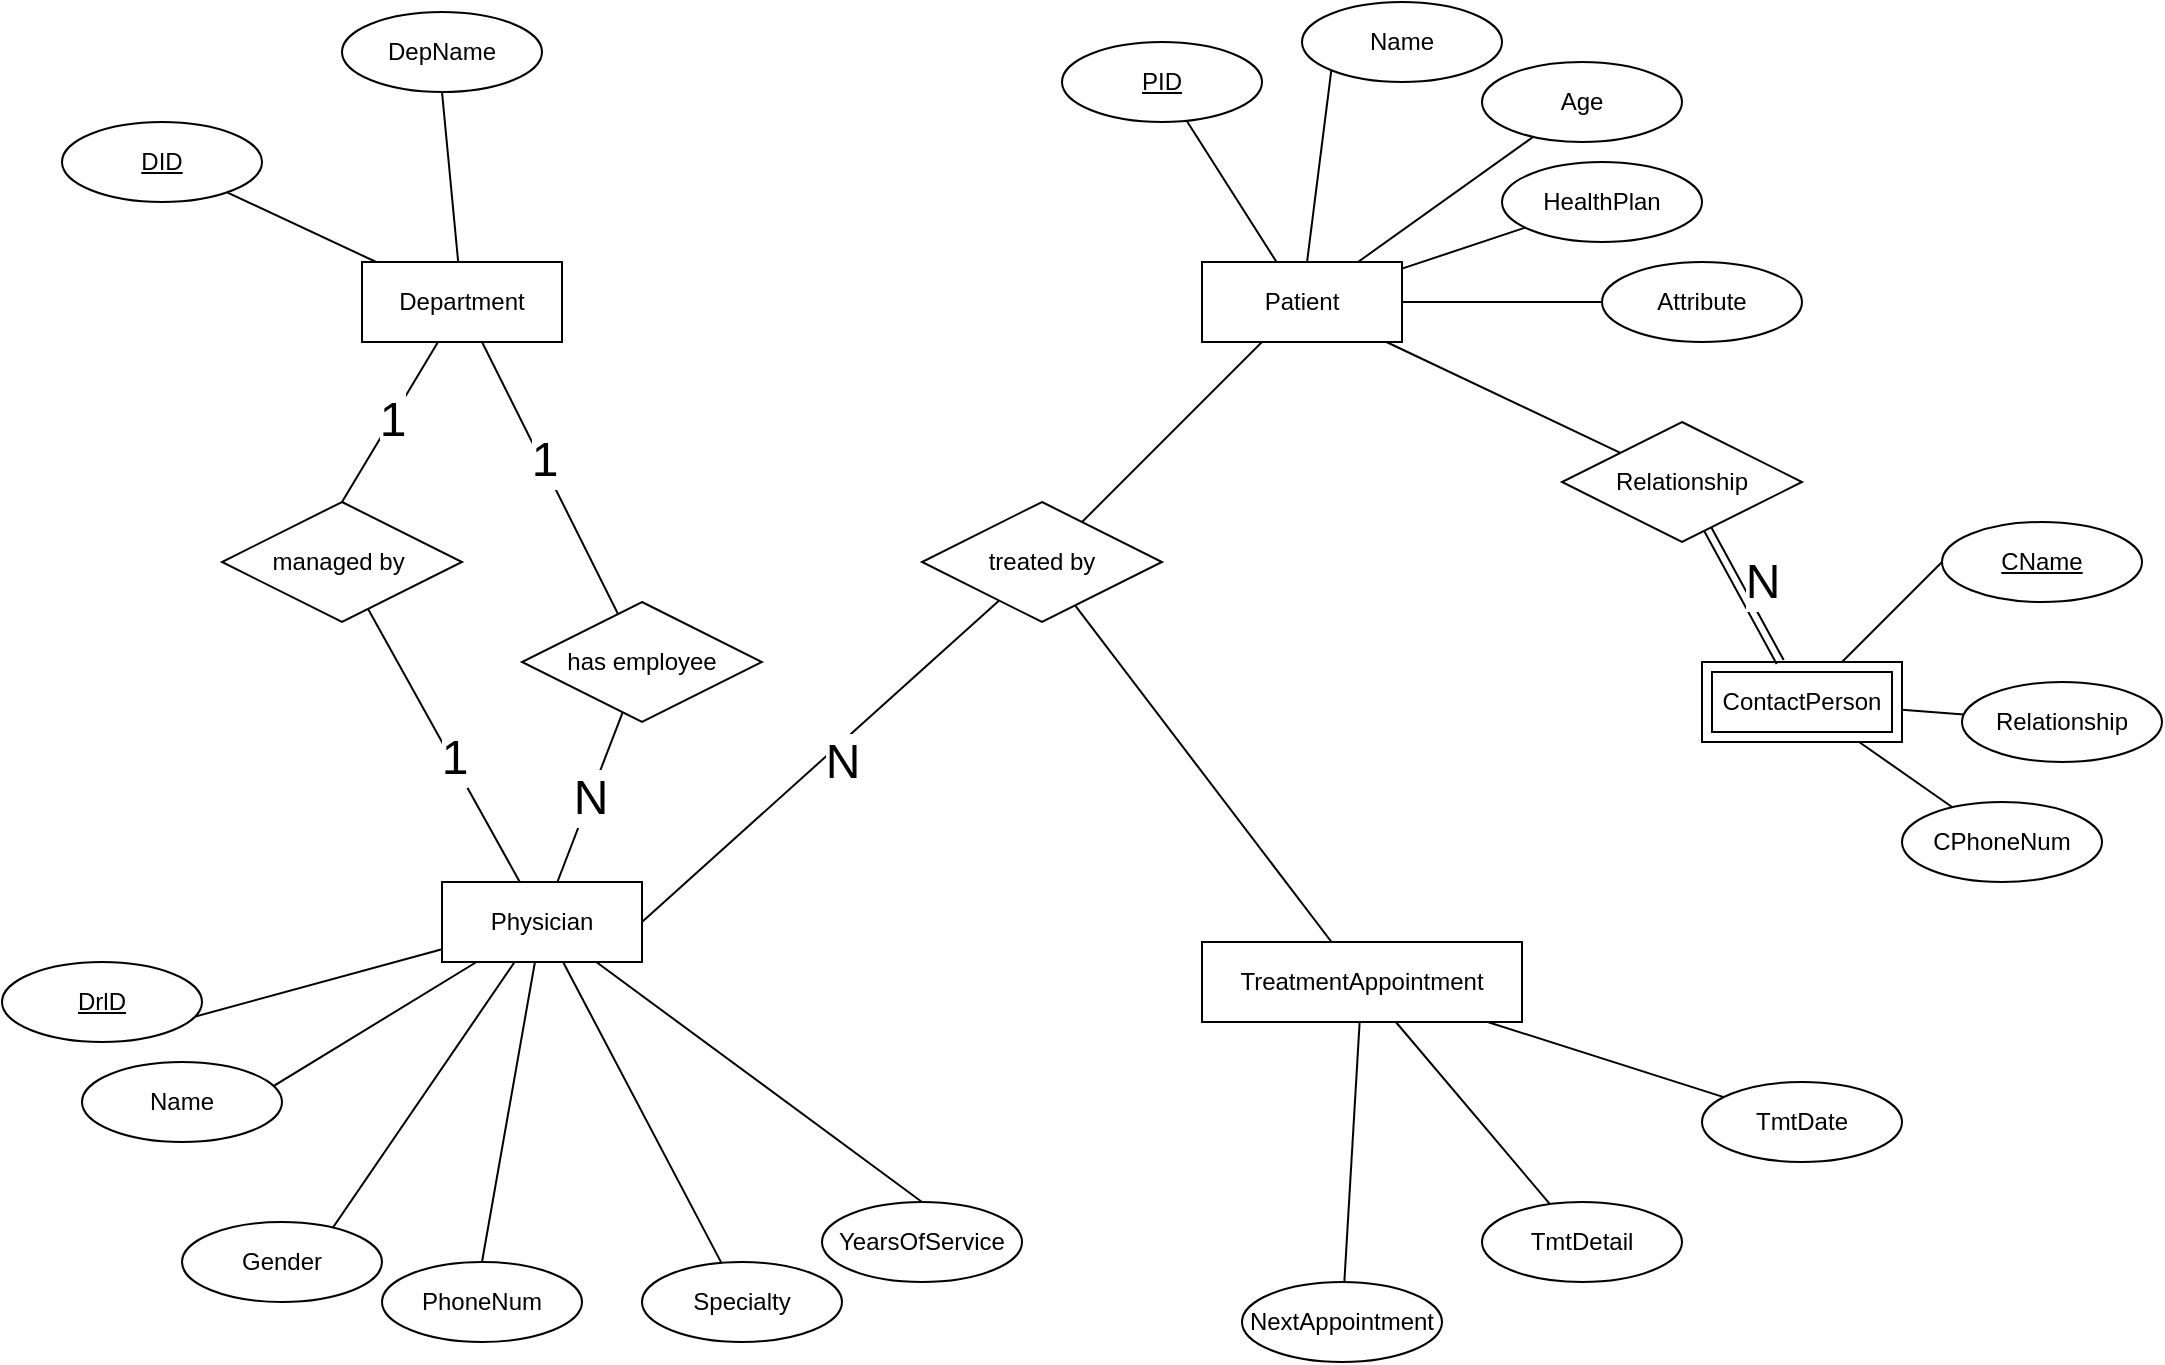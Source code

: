 <mxfile version="26.0.14">
  <diagram name="Page-1" id="JVXTvn9zTPaTGyFRO_n1">
    <mxGraphModel dx="1414" dy="758" grid="1" gridSize="10" guides="1" tooltips="1" connect="1" arrows="1" fold="1" page="1" pageScale="1" pageWidth="1600" pageHeight="900" math="0" shadow="0">
      <root>
        <mxCell id="0" />
        <mxCell id="1" parent="0" />
        <mxCell id="Zd7Eg9PDy9-OItPxuNQ6-11" style="rounded=0;orthogonalLoop=1;jettySize=auto;html=1;strokeColor=default;endArrow=none;startFill=0;" parent="1" source="Zd7Eg9PDy9-OItPxuNQ6-9" target="Zd7Eg9PDy9-OItPxuNQ6-10" edge="1">
          <mxGeometry relative="1" as="geometry" />
        </mxCell>
        <mxCell id="Zd7Eg9PDy9-OItPxuNQ6-13" style="rounded=0;orthogonalLoop=1;jettySize=auto;html=1;entryX=0.5;entryY=1;entryDx=0;entryDy=0;endArrow=none;startFill=0;" parent="1" source="Zd7Eg9PDy9-OItPxuNQ6-9" target="Zd7Eg9PDy9-OItPxuNQ6-12" edge="1">
          <mxGeometry relative="1" as="geometry" />
        </mxCell>
        <mxCell id="Zd7Eg9PDy9-OItPxuNQ6-65" style="rounded=0;orthogonalLoop=1;jettySize=auto;html=1;endArrow=none;startFill=0;entryX=0.5;entryY=0;entryDx=0;entryDy=0;" parent="1" source="Zd7Eg9PDy9-OItPxuNQ6-9" target="Zd7Eg9PDy9-OItPxuNQ6-64" edge="1">
          <mxGeometry relative="1" as="geometry">
            <mxPoint x="390" y="390" as="targetPoint" />
          </mxGeometry>
        </mxCell>
        <mxCell id="Zd7Eg9PDy9-OItPxuNQ6-98" value="1" style="edgeLabel;html=1;align=center;verticalAlign=middle;resizable=0;points=[];fontSize=24;" parent="Zd7Eg9PDy9-OItPxuNQ6-65" vertex="1" connectable="0">
          <mxGeometry x="-0.032" relative="1" as="geometry">
            <mxPoint as="offset" />
          </mxGeometry>
        </mxCell>
        <mxCell id="Zd7Eg9PDy9-OItPxuNQ6-69" style="rounded=0;orthogonalLoop=1;jettySize=auto;html=1;endArrow=none;startFill=0;" parent="1" source="Zd7Eg9PDy9-OItPxuNQ6-9" target="Zd7Eg9PDy9-OItPxuNQ6-68" edge="1">
          <mxGeometry relative="1" as="geometry" />
        </mxCell>
        <mxCell id="Zd7Eg9PDy9-OItPxuNQ6-100" value="1" style="edgeLabel;html=1;align=center;verticalAlign=middle;resizable=0;points=[];fontSize=24;" parent="Zd7Eg9PDy9-OItPxuNQ6-69" vertex="1" connectable="0">
          <mxGeometry x="-0.131" y="1" relative="1" as="geometry">
            <mxPoint as="offset" />
          </mxGeometry>
        </mxCell>
        <mxCell id="Zd7Eg9PDy9-OItPxuNQ6-9" value="Department" style="whiteSpace=wrap;html=1;align=center;" parent="1" vertex="1">
          <mxGeometry x="400" y="220" width="100" height="40" as="geometry" />
        </mxCell>
        <mxCell id="Zd7Eg9PDy9-OItPxuNQ6-10" value="&lt;u&gt;DID&lt;/u&gt;" style="ellipse;whiteSpace=wrap;html=1;align=center;" parent="1" vertex="1">
          <mxGeometry x="250" y="150" width="100" height="40" as="geometry" />
        </mxCell>
        <mxCell id="Zd7Eg9PDy9-OItPxuNQ6-12" value="DepName" style="ellipse;whiteSpace=wrap;html=1;align=center;" parent="1" vertex="1">
          <mxGeometry x="390" y="95" width="100" height="40" as="geometry" />
        </mxCell>
        <mxCell id="Zd7Eg9PDy9-OItPxuNQ6-30" style="rounded=0;orthogonalLoop=1;jettySize=auto;html=1;endArrow=none;startFill=0;" parent="1" source="Zd7Eg9PDy9-OItPxuNQ6-18" target="Zd7Eg9PDy9-OItPxuNQ6-19" edge="1">
          <mxGeometry relative="1" as="geometry" />
        </mxCell>
        <mxCell id="Zd7Eg9PDy9-OItPxuNQ6-31" style="rounded=0;orthogonalLoop=1;jettySize=auto;html=1;entryX=0;entryY=1;entryDx=0;entryDy=0;endArrow=none;startFill=0;" parent="1" source="Zd7Eg9PDy9-OItPxuNQ6-18" target="Zd7Eg9PDy9-OItPxuNQ6-24" edge="1">
          <mxGeometry relative="1" as="geometry" />
        </mxCell>
        <mxCell id="Zd7Eg9PDy9-OItPxuNQ6-32" style="rounded=0;orthogonalLoop=1;jettySize=auto;html=1;endArrow=none;startFill=0;" parent="1" source="Zd7Eg9PDy9-OItPxuNQ6-18" target="Zd7Eg9PDy9-OItPxuNQ6-23" edge="1">
          <mxGeometry relative="1" as="geometry" />
        </mxCell>
        <mxCell id="Zd7Eg9PDy9-OItPxuNQ6-34" style="rounded=0;orthogonalLoop=1;jettySize=auto;html=1;endArrow=none;startFill=0;" parent="1" source="Zd7Eg9PDy9-OItPxuNQ6-18" target="Zd7Eg9PDy9-OItPxuNQ6-33" edge="1">
          <mxGeometry relative="1" as="geometry" />
        </mxCell>
        <mxCell id="Zd7Eg9PDy9-OItPxuNQ6-42" style="rounded=0;orthogonalLoop=1;jettySize=auto;html=1;endArrow=none;startFill=0;" parent="1" source="Zd7Eg9PDy9-OItPxuNQ6-18" target="Zd7Eg9PDy9-OItPxuNQ6-37" edge="1">
          <mxGeometry relative="1" as="geometry" />
        </mxCell>
        <mxCell id="Zd7Eg9PDy9-OItPxuNQ6-72" style="rounded=0;orthogonalLoop=1;jettySize=auto;html=1;endArrow=none;startFill=0;" parent="1" source="Zd7Eg9PDy9-OItPxuNQ6-18" target="Zd7Eg9PDy9-OItPxuNQ6-71" edge="1">
          <mxGeometry relative="1" as="geometry" />
        </mxCell>
        <mxCell id="Zd7Eg9PDy9-OItPxuNQ6-103" style="rounded=0;orthogonalLoop=1;jettySize=auto;html=1;endArrow=none;startFill=0;" parent="1" source="Zd7Eg9PDy9-OItPxuNQ6-18" target="Zd7Eg9PDy9-OItPxuNQ6-102" edge="1">
          <mxGeometry relative="1" as="geometry" />
        </mxCell>
        <mxCell id="Zd7Eg9PDy9-OItPxuNQ6-18" value="Patient" style="whiteSpace=wrap;html=1;align=center;" parent="1" vertex="1">
          <mxGeometry x="820" y="220" width="100" height="40" as="geometry" />
        </mxCell>
        <mxCell id="Zd7Eg9PDy9-OItPxuNQ6-19" value="&lt;u&gt;PID&lt;/u&gt;" style="ellipse;whiteSpace=wrap;html=1;align=center;" parent="1" vertex="1">
          <mxGeometry x="750" y="110" width="100" height="40" as="geometry" />
        </mxCell>
        <mxCell id="Zd7Eg9PDy9-OItPxuNQ6-23" value="Age" style="ellipse;whiteSpace=wrap;html=1;align=center;" parent="1" vertex="1">
          <mxGeometry x="960" y="120" width="100" height="40" as="geometry" />
        </mxCell>
        <mxCell id="Zd7Eg9PDy9-OItPxuNQ6-24" value="Name" style="ellipse;whiteSpace=wrap;html=1;align=center;" parent="1" vertex="1">
          <mxGeometry x="870" y="90" width="100" height="40" as="geometry" />
        </mxCell>
        <mxCell id="Zd7Eg9PDy9-OItPxuNQ6-33" value="HealthPlan" style="ellipse;whiteSpace=wrap;html=1;align=center;" parent="1" vertex="1">
          <mxGeometry x="970" y="170" width="100" height="40" as="geometry" />
        </mxCell>
        <mxCell id="Zd7Eg9PDy9-OItPxuNQ6-37" value="Attribute" style="ellipse;whiteSpace=wrap;html=1;align=center;" parent="1" vertex="1">
          <mxGeometry x="1020" y="220" width="100" height="40" as="geometry" />
        </mxCell>
        <mxCell id="Zd7Eg9PDy9-OItPxuNQ6-47" style="rounded=0;orthogonalLoop=1;jettySize=auto;html=1;entryX=0;entryY=0.5;entryDx=0;entryDy=0;endArrow=none;startFill=0;" parent="1" source="Zd7Eg9PDy9-OItPxuNQ6-43" target="Zd7Eg9PDy9-OItPxuNQ6-44" edge="1">
          <mxGeometry relative="1" as="geometry" />
        </mxCell>
        <mxCell id="Zd7Eg9PDy9-OItPxuNQ6-48" style="rounded=0;orthogonalLoop=1;jettySize=auto;html=1;endArrow=none;startFill=0;" parent="1" source="Zd7Eg9PDy9-OItPxuNQ6-43" target="Zd7Eg9PDy9-OItPxuNQ6-45" edge="1">
          <mxGeometry relative="1" as="geometry" />
        </mxCell>
        <mxCell id="Zd7Eg9PDy9-OItPxuNQ6-49" style="rounded=0;orthogonalLoop=1;jettySize=auto;html=1;endArrow=none;startFill=0;" parent="1" source="Zd7Eg9PDy9-OItPxuNQ6-43" target="Zd7Eg9PDy9-OItPxuNQ6-46" edge="1">
          <mxGeometry relative="1" as="geometry" />
        </mxCell>
        <mxCell id="Zd7Eg9PDy9-OItPxuNQ6-43" value="ContactPerson" style="shape=ext;margin=3;double=1;whiteSpace=wrap;html=1;align=center;" parent="1" vertex="1">
          <mxGeometry x="1070" y="420" width="100" height="40" as="geometry" />
        </mxCell>
        <mxCell id="Zd7Eg9PDy9-OItPxuNQ6-44" value="CName" style="ellipse;whiteSpace=wrap;html=1;align=center;fontStyle=4;" parent="1" vertex="1">
          <mxGeometry x="1190" y="350" width="100" height="40" as="geometry" />
        </mxCell>
        <mxCell id="Zd7Eg9PDy9-OItPxuNQ6-45" value="Relationship" style="ellipse;whiteSpace=wrap;html=1;align=center;" parent="1" vertex="1">
          <mxGeometry x="1200" y="430" width="100" height="40" as="geometry" />
        </mxCell>
        <mxCell id="Zd7Eg9PDy9-OItPxuNQ6-46" value="CPhoneNum" style="ellipse;whiteSpace=wrap;html=1;align=center;" parent="1" vertex="1">
          <mxGeometry x="1170" y="490" width="100" height="40" as="geometry" />
        </mxCell>
        <mxCell id="Zd7Eg9PDy9-OItPxuNQ6-57" style="rounded=0;orthogonalLoop=1;jettySize=auto;html=1;entryX=0.5;entryY=1;entryDx=0;entryDy=0;endArrow=none;startFill=0;" parent="1" source="Zd7Eg9PDy9-OItPxuNQ6-50" target="Zd7Eg9PDy9-OItPxuNQ6-51" edge="1">
          <mxGeometry relative="1" as="geometry" />
        </mxCell>
        <mxCell id="Zd7Eg9PDy9-OItPxuNQ6-58" style="rounded=0;orthogonalLoop=1;jettySize=auto;html=1;entryX=0.5;entryY=1;entryDx=0;entryDy=0;endArrow=none;startFill=0;" parent="1" source="Zd7Eg9PDy9-OItPxuNQ6-50" target="Zd7Eg9PDy9-OItPxuNQ6-52" edge="1">
          <mxGeometry relative="1" as="geometry" />
        </mxCell>
        <mxCell id="Zd7Eg9PDy9-OItPxuNQ6-59" style="rounded=0;orthogonalLoop=1;jettySize=auto;html=1;entryX=0.5;entryY=1;entryDx=0;entryDy=0;endArrow=none;startFill=0;" parent="1" source="Zd7Eg9PDy9-OItPxuNQ6-50" target="Zd7Eg9PDy9-OItPxuNQ6-53" edge="1">
          <mxGeometry relative="1" as="geometry" />
        </mxCell>
        <mxCell id="Zd7Eg9PDy9-OItPxuNQ6-61" style="rounded=0;orthogonalLoop=1;jettySize=auto;html=1;endArrow=none;startFill=0;" parent="1" source="Zd7Eg9PDy9-OItPxuNQ6-50" target="Zd7Eg9PDy9-OItPxuNQ6-55" edge="1">
          <mxGeometry relative="1" as="geometry" />
        </mxCell>
        <mxCell id="Zd7Eg9PDy9-OItPxuNQ6-62" style="rounded=0;orthogonalLoop=1;jettySize=auto;html=1;entryX=0.5;entryY=0;entryDx=0;entryDy=0;endArrow=none;startFill=0;" parent="1" source="Zd7Eg9PDy9-OItPxuNQ6-50" target="Zd7Eg9PDy9-OItPxuNQ6-56" edge="1">
          <mxGeometry relative="1" as="geometry" />
        </mxCell>
        <mxCell id="Zd7Eg9PDy9-OItPxuNQ6-50" value="Physician" style="whiteSpace=wrap;html=1;align=center;" parent="1" vertex="1">
          <mxGeometry x="440" y="530" width="100" height="40" as="geometry" />
        </mxCell>
        <mxCell id="Zd7Eg9PDy9-OItPxuNQ6-51" value="&lt;u&gt;DrlD&lt;/u&gt;" style="ellipse;whiteSpace=wrap;html=1;align=center;" parent="1" vertex="1">
          <mxGeometry x="220" y="570" width="100" height="40" as="geometry" />
        </mxCell>
        <mxCell id="Zd7Eg9PDy9-OItPxuNQ6-52" value="Name" style="ellipse;whiteSpace=wrap;html=1;align=center;" parent="1" vertex="1">
          <mxGeometry x="260" y="620" width="100" height="40" as="geometry" />
        </mxCell>
        <mxCell id="Zd7Eg9PDy9-OItPxuNQ6-53" value="Gender" style="ellipse;whiteSpace=wrap;html=1;align=center;" parent="1" vertex="1">
          <mxGeometry x="310" y="700" width="100" height="40" as="geometry" />
        </mxCell>
        <mxCell id="Zd7Eg9PDy9-OItPxuNQ6-54" value="PhoneNum" style="ellipse;whiteSpace=wrap;html=1;align=center;" parent="1" vertex="1">
          <mxGeometry x="410" y="720" width="100" height="40" as="geometry" />
        </mxCell>
        <mxCell id="Zd7Eg9PDy9-OItPxuNQ6-55" value="Specialty" style="ellipse;whiteSpace=wrap;html=1;align=center;" parent="1" vertex="1">
          <mxGeometry x="540" y="720" width="100" height="40" as="geometry" />
        </mxCell>
        <mxCell id="Zd7Eg9PDy9-OItPxuNQ6-56" value="YearsOfService" style="ellipse;whiteSpace=wrap;html=1;align=center;" parent="1" vertex="1">
          <mxGeometry x="630" y="690" width="100" height="40" as="geometry" />
        </mxCell>
        <mxCell id="Zd7Eg9PDy9-OItPxuNQ6-60" style="rounded=0;orthogonalLoop=1;jettySize=auto;html=1;endArrow=none;startFill=0;entryX=0.5;entryY=0;entryDx=0;entryDy=0;" parent="1" source="Zd7Eg9PDy9-OItPxuNQ6-50" target="Zd7Eg9PDy9-OItPxuNQ6-54" edge="1">
          <mxGeometry relative="1" as="geometry">
            <mxPoint x="416" y="751" as="targetPoint" />
          </mxGeometry>
        </mxCell>
        <mxCell id="Zd7Eg9PDy9-OItPxuNQ6-64" value="managed by&amp;nbsp;" style="shape=rhombus;perimeter=rhombusPerimeter;whiteSpace=wrap;html=1;align=center;" parent="1" vertex="1">
          <mxGeometry x="330" y="340" width="120" height="60" as="geometry" />
        </mxCell>
        <mxCell id="Zd7Eg9PDy9-OItPxuNQ6-70" style="rounded=0;orthogonalLoop=1;jettySize=auto;html=1;endArrow=none;startFill=0;" parent="1" source="Zd7Eg9PDy9-OItPxuNQ6-68" target="Zd7Eg9PDy9-OItPxuNQ6-50" edge="1">
          <mxGeometry relative="1" as="geometry" />
        </mxCell>
        <mxCell id="Zd7Eg9PDy9-OItPxuNQ6-99" value="N" style="edgeLabel;html=1;align=center;verticalAlign=middle;resizable=0;points=[];fontSize=24;" parent="Zd7Eg9PDy9-OItPxuNQ6-70" vertex="1" connectable="0">
          <mxGeometry x="-0.002" relative="1" as="geometry">
            <mxPoint as="offset" />
          </mxGeometry>
        </mxCell>
        <mxCell id="Zd7Eg9PDy9-OItPxuNQ6-68" value="has employee" style="shape=rhombus;perimeter=rhombusPerimeter;whiteSpace=wrap;html=1;align=center;" parent="1" vertex="1">
          <mxGeometry x="480" y="390" width="120" height="60" as="geometry" />
        </mxCell>
        <mxCell id="Zd7Eg9PDy9-OItPxuNQ6-73" style="rounded=0;orthogonalLoop=1;jettySize=auto;html=1;entryX=1;entryY=0.5;entryDx=0;entryDy=0;endArrow=none;startFill=0;" parent="1" source="Zd7Eg9PDy9-OItPxuNQ6-71" target="Zd7Eg9PDy9-OItPxuNQ6-50" edge="1">
          <mxGeometry relative="1" as="geometry" />
        </mxCell>
        <mxCell id="Zd7Eg9PDy9-OItPxuNQ6-101" value="N" style="edgeLabel;html=1;align=center;verticalAlign=middle;resizable=0;points=[];fontSize=24;" parent="Zd7Eg9PDy9-OItPxuNQ6-73" vertex="1" connectable="0">
          <mxGeometry x="-0.074" relative="1" as="geometry">
            <mxPoint x="4" y="6" as="offset" />
          </mxGeometry>
        </mxCell>
        <mxCell id="Zd7Eg9PDy9-OItPxuNQ6-107" style="rounded=0;orthogonalLoop=1;jettySize=auto;html=1;endArrow=none;startFill=0;" parent="1" source="Zd7Eg9PDy9-OItPxuNQ6-71" target="Zd7Eg9PDy9-OItPxuNQ6-74" edge="1">
          <mxGeometry relative="1" as="geometry" />
        </mxCell>
        <mxCell id="Zd7Eg9PDy9-OItPxuNQ6-71" value="treated by" style="shape=rhombus;perimeter=rhombusPerimeter;whiteSpace=wrap;html=1;align=center;" parent="1" vertex="1">
          <mxGeometry x="680" y="340" width="120" height="60" as="geometry" />
        </mxCell>
        <mxCell id="Zd7Eg9PDy9-OItPxuNQ6-76" style="rounded=0;orthogonalLoop=1;jettySize=auto;html=1;endArrow=none;startFill=0;" parent="1" source="Zd7Eg9PDy9-OItPxuNQ6-74" target="Zd7Eg9PDy9-OItPxuNQ6-75" edge="1">
          <mxGeometry relative="1" as="geometry" />
        </mxCell>
        <mxCell id="Zd7Eg9PDy9-OItPxuNQ6-80" style="rounded=0;orthogonalLoop=1;jettySize=auto;html=1;endArrow=none;startFill=0;" parent="1" source="Zd7Eg9PDy9-OItPxuNQ6-74" target="Zd7Eg9PDy9-OItPxuNQ6-78" edge="1">
          <mxGeometry relative="1" as="geometry" />
        </mxCell>
        <mxCell id="Zd7Eg9PDy9-OItPxuNQ6-82" style="rounded=0;orthogonalLoop=1;jettySize=auto;html=1;endArrow=none;startFill=0;" parent="1" source="Zd7Eg9PDy9-OItPxuNQ6-74" target="Zd7Eg9PDy9-OItPxuNQ6-81" edge="1">
          <mxGeometry relative="1" as="geometry" />
        </mxCell>
        <mxCell id="Zd7Eg9PDy9-OItPxuNQ6-74" value="TreatmentAppointment" style="whiteSpace=wrap;html=1;align=center;" parent="1" vertex="1">
          <mxGeometry x="820" y="560" width="160" height="40" as="geometry" />
        </mxCell>
        <mxCell id="Zd7Eg9PDy9-OItPxuNQ6-75" value="TmtDate" style="ellipse;whiteSpace=wrap;html=1;align=center;" parent="1" vertex="1">
          <mxGeometry x="1070" y="630" width="100" height="40" as="geometry" />
        </mxCell>
        <mxCell id="Zd7Eg9PDy9-OItPxuNQ6-78" value="TmtDetail" style="ellipse;whiteSpace=wrap;html=1;align=center;" parent="1" vertex="1">
          <mxGeometry x="960" y="690" width="100" height="40" as="geometry" />
        </mxCell>
        <mxCell id="Zd7Eg9PDy9-OItPxuNQ6-81" value="NextAppointment" style="ellipse;whiteSpace=wrap;html=1;align=center;" parent="1" vertex="1">
          <mxGeometry x="840" y="730" width="100" height="40" as="geometry" />
        </mxCell>
        <mxCell id="Zd7Eg9PDy9-OItPxuNQ6-94" value="" style="endArrow=none;html=1;rounded=0;" parent="1" source="Zd7Eg9PDy9-OItPxuNQ6-64" target="Zd7Eg9PDy9-OItPxuNQ6-50" edge="1">
          <mxGeometry relative="1" as="geometry">
            <mxPoint x="290" y="520" as="sourcePoint" />
            <mxPoint x="450" y="520" as="targetPoint" />
          </mxGeometry>
        </mxCell>
        <mxCell id="Zd7Eg9PDy9-OItPxuNQ6-97" value="1" style="edgeLabel;html=1;align=center;verticalAlign=middle;resizable=0;points=[];fontSize=24;" parent="Zd7Eg9PDy9-OItPxuNQ6-94" vertex="1" connectable="0">
          <mxGeometry x="0.093" y="1" relative="1" as="geometry">
            <mxPoint as="offset" />
          </mxGeometry>
        </mxCell>
        <mxCell id="Zd7Eg9PDy9-OItPxuNQ6-104" style="rounded=0;orthogonalLoop=1;jettySize=auto;html=1;endArrow=none;startFill=0;shape=link;" parent="1" source="Zd7Eg9PDy9-OItPxuNQ6-102" target="Zd7Eg9PDy9-OItPxuNQ6-43" edge="1">
          <mxGeometry relative="1" as="geometry" />
        </mxCell>
        <mxCell id="Zd7Eg9PDy9-OItPxuNQ6-106" value="N" style="edgeLabel;html=1;align=center;verticalAlign=middle;resizable=0;points=[];fontSize=24;" parent="Zd7Eg9PDy9-OItPxuNQ6-104" vertex="1" connectable="0">
          <mxGeometry x="0.01" relative="1" as="geometry">
            <mxPoint x="9" y="-7" as="offset" />
          </mxGeometry>
        </mxCell>
        <mxCell id="Zd7Eg9PDy9-OItPxuNQ6-102" value="Relationship" style="shape=rhombus;perimeter=rhombusPerimeter;whiteSpace=wrap;html=1;align=center;" parent="1" vertex="1">
          <mxGeometry x="1000" y="300" width="120" height="60" as="geometry" />
        </mxCell>
      </root>
    </mxGraphModel>
  </diagram>
</mxfile>

